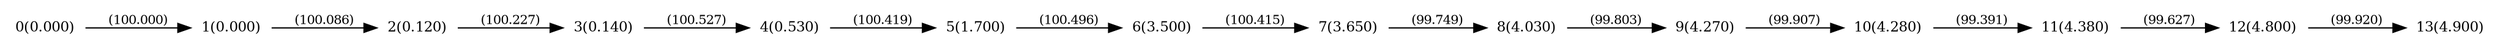 digraph "graph" {

rankdir="LR";
node [shape=plaintext, fontsize=11];
edge [fontsize=10];

0 [label="0(0.000)"];
1 [label="1(0.000)"];
2 [label="2(0.120)"];
3 [label="3(0.140)"];
4 [label="4(0.530)"];
5 [label="5(1.700)"];
6 [label="6(3.500)"];
7 [label="7(3.650)"];
8 [label="8(4.030)"];
9 [label="9(4.270)"];
10 [label="10(4.280)"];
11 [label="11(4.380)"];
12 [label="12(4.800)"];
13 [label="13(4.900)"];

0->1 [label="(100.000)"];
1->2 [label="(100.086)"];
2->3 [label="(100.227)"];
3->4 [label="(100.527)"];
4->5 [label="(100.419)"];
5->6 [label="(100.496)"];
6->7 [label="(100.415)"];
7->8 [label="(99.749)"];
8->9 [label="(99.803)"];
9->10 [label="(99.907)"];
10->11 [label="(99.391)"];
11->12 [label="(99.627)"];
12->13 [label="(99.920)"];

}
